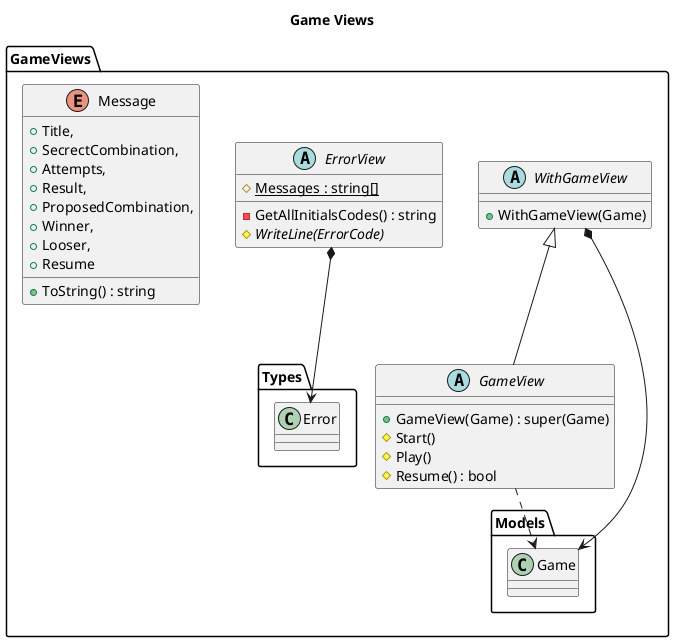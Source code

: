 @startuml GameView
title Game Views
namespace GameViews{
    abstract WithGameView{
        +WithGameView(Game)
    }
    WithGameView *--> Models.Game
    WithGameView <|-- GameView

    abstract GameView{
        +GameView(Game) : super(Game)
        #Start()
        #Play()
        #Resume() : bool
    }
    GameView ..> Models.Game

    abstract ErrorView{
        #{static}Messages : string[]
        -GetAllInitialsCodes() : string
        #{abstract}WriteLine(ErrorCode)
    }
    ErrorView *--> Types.Error

    enum Message{
        +Title,
        +SecrectCombination,
        +Attempts,
        +Result,
        +ProposedCombination,
        +Winner,
        +Looser,
        +Resume
        +ToString() : string
    }
}
@enduml